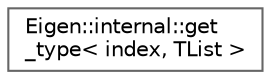 digraph "类继承关系图"
{
 // LATEX_PDF_SIZE
  bgcolor="transparent";
  edge [fontname=Helvetica,fontsize=10,labelfontname=Helvetica,labelfontsize=10];
  node [fontname=Helvetica,fontsize=10,shape=box,height=0.2,width=0.4];
  rankdir="LR";
  Node0 [id="Node000000",label="Eigen::internal::get\l_type\< index, TList \>",height=0.2,width=0.4,color="grey40", fillcolor="white", style="filled",URL="$struct_eigen_1_1internal_1_1get__type.html",tooltip=" "];
}
